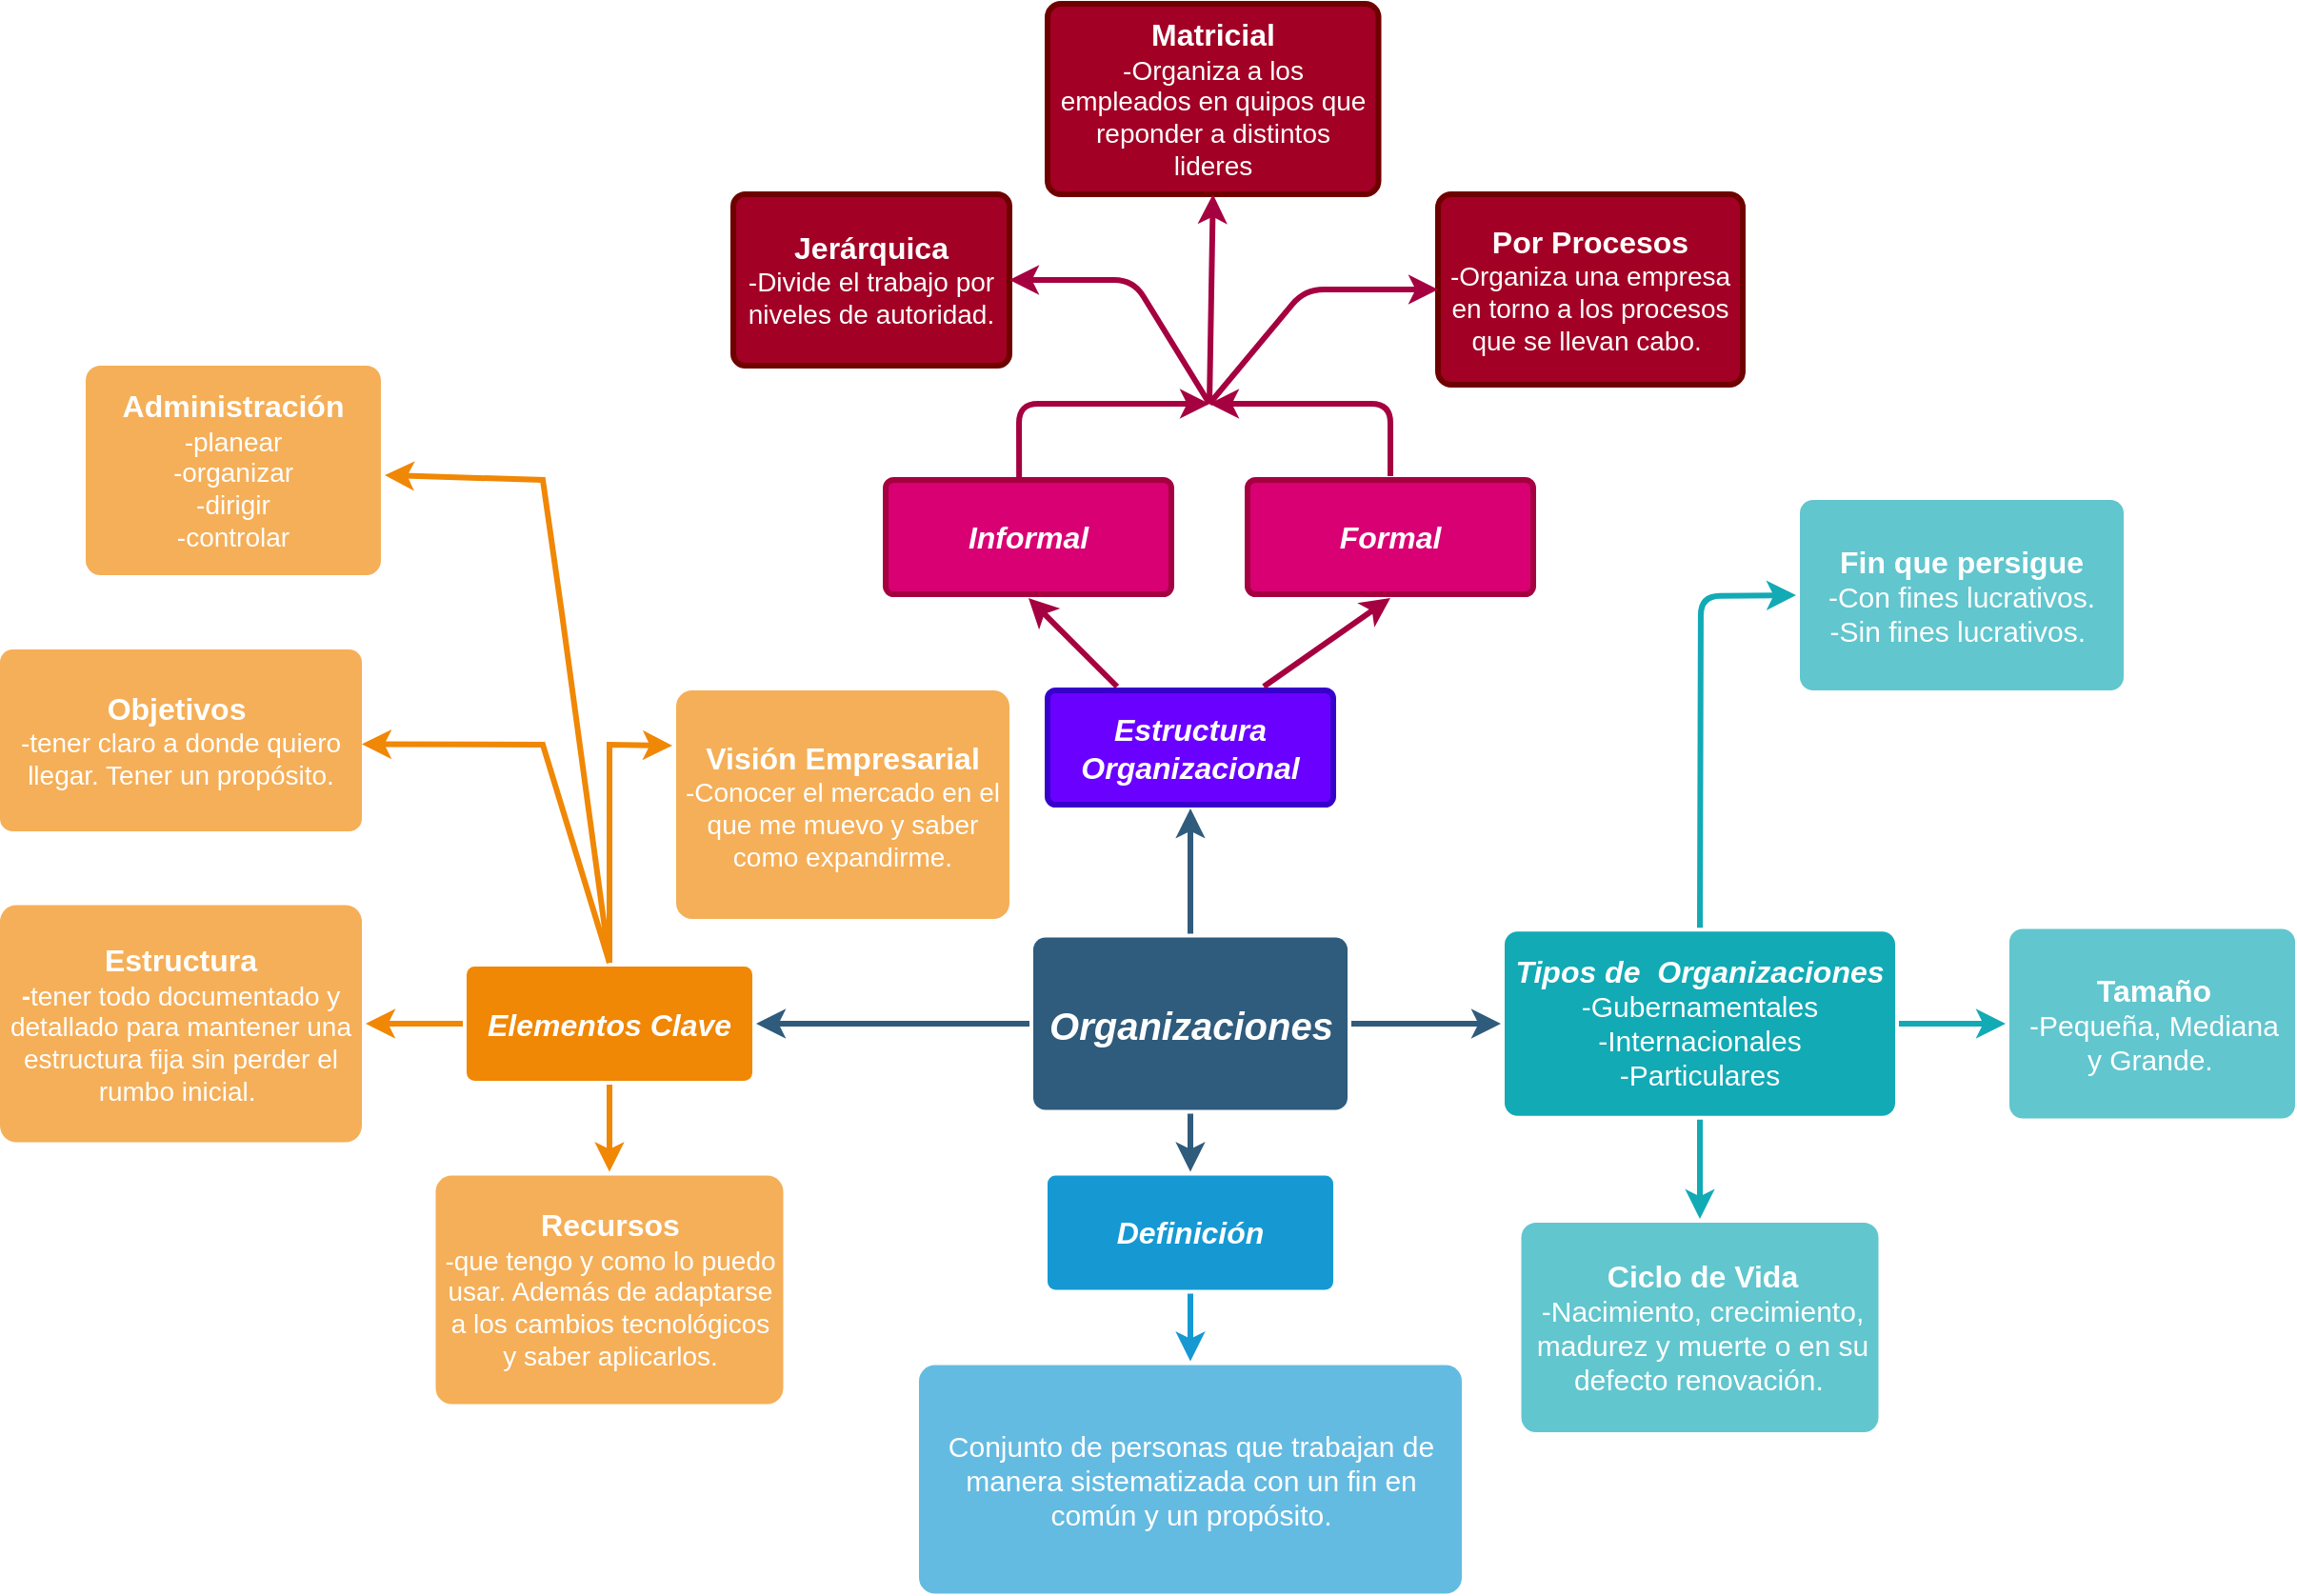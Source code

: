 <mxfile version="26.2.9">
  <diagram id="6a731a19-8d31-9384-78a2-239565b7b9f0" name="Page-1">
    <mxGraphModel dx="2801" dy="1776" grid="1" gridSize="10" guides="1" tooltips="1" connect="1" arrows="1" fold="1" page="1" pageScale="1" pageWidth="1169" pageHeight="827" background="none" math="0" shadow="0">
      <root>
        <mxCell id="0" />
        <mxCell id="1" parent="0" />
        <mxCell id="1745" value="" style="edgeStyle=none;rounded=0;jumpStyle=none;html=1;shadow=0;labelBackgroundColor=none;startArrow=none;startFill=0;endArrow=classic;endFill=1;jettySize=auto;orthogonalLoop=1;strokeColor=#2F5B7C;strokeWidth=3;fontFamily=Helvetica;fontSize=16;fontColor=#23445D;spacing=5;" parent="1" source="1749" target="1764" edge="1">
          <mxGeometry relative="1" as="geometry" />
        </mxCell>
        <mxCell id="1746" value="" style="edgeStyle=none;rounded=0;jumpStyle=none;html=1;shadow=0;labelBackgroundColor=none;startArrow=none;startFill=0;endArrow=classic;endFill=1;jettySize=auto;orthogonalLoop=1;strokeColor=#2F5B7C;strokeWidth=3;fontFamily=Helvetica;fontSize=16;fontColor=#23445D;spacing=5;" parent="1" source="1749" target="1771" edge="1">
          <mxGeometry relative="1" as="geometry" />
        </mxCell>
        <mxCell id="1747" value="" style="edgeStyle=none;rounded=0;jumpStyle=none;html=1;shadow=0;labelBackgroundColor=none;startArrow=none;startFill=0;endArrow=classic;endFill=1;jettySize=auto;orthogonalLoop=1;strokeColor=#2F5B7C;strokeWidth=3;fontFamily=Helvetica;fontSize=16;fontColor=#23445D;spacing=5;" parent="1" source="1749" target="1760" edge="1">
          <mxGeometry relative="1" as="geometry" />
        </mxCell>
        <mxCell id="1749" value="&lt;i&gt;&lt;font style=&quot;font-size: 20px;&quot;&gt;Organizaciones&lt;/font&gt;&lt;/i&gt;" style="rounded=1;whiteSpace=wrap;html=1;shadow=0;labelBackgroundColor=none;strokeColor=none;strokeWidth=3;fillColor=#2F5B7C;fontFamily=Helvetica;fontSize=16;fontColor=#FFFFFF;align=center;fontStyle=1;spacing=5;arcSize=7;perimeterSpacing=2;" parent="1" vertex="1">
          <mxGeometry x="487.5" y="370.25" width="165" height="90.5" as="geometry" />
        </mxCell>
        <mxCell id="1758" value="" style="edgeStyle=none;rounded=0;jumpStyle=none;html=1;shadow=0;labelBackgroundColor=none;startArrow=none;startFill=0;endArrow=classic;endFill=1;jettySize=auto;orthogonalLoop=1;strokeColor=#1699D3;strokeWidth=3;fontFamily=Helvetica;fontSize=14;fontColor=#FFFFFF;spacing=5;" parent="1" source="1760" target="1762" edge="1">
          <mxGeometry relative="1" as="geometry" />
        </mxCell>
        <mxCell id="1760" value="&lt;i&gt;&lt;font style=&quot;font-size: 16px;&quot;&gt;Definición&lt;/font&gt;&lt;/i&gt;" style="rounded=1;whiteSpace=wrap;html=1;shadow=0;labelBackgroundColor=none;strokeColor=none;strokeWidth=3;fillColor=#1699d3;fontFamily=Helvetica;fontSize=14;fontColor=#FFFFFF;align=center;spacing=5;fontStyle=1;arcSize=7;perimeterSpacing=2;" parent="1" vertex="1">
          <mxGeometry x="495" y="495.25" width="150" height="60" as="geometry" />
        </mxCell>
        <mxCell id="1762" value="&lt;font style=&quot;font-size: 15px;&quot;&gt;Conjunto de personas que trabajan de manera sistematizada con un fin en común y un propósito.&lt;/font&gt;" style="rounded=1;whiteSpace=wrap;html=1;shadow=0;labelBackgroundColor=none;strokeColor=none;strokeWidth=3;fillColor=#64bbe2;fontFamily=Helvetica;fontSize=14;fontColor=#FFFFFF;align=center;spacing=5;arcSize=7;perimeterSpacing=2;" parent="1" vertex="1">
          <mxGeometry x="427.5" y="594.75" width="285" height="120" as="geometry" />
        </mxCell>
        <mxCell id="1764" value="&lt;i&gt;&lt;font style=&quot;font-size: 16px;&quot;&gt;Elementos Clave&lt;/font&gt;&lt;/i&gt;" style="rounded=1;whiteSpace=wrap;html=1;shadow=0;labelBackgroundColor=none;strokeColor=none;strokeWidth=3;fillColor=#F08705;fontFamily=Helvetica;fontSize=14;fontColor=#FFFFFF;align=center;spacing=5;fontStyle=1;arcSize=7;perimeterSpacing=2;" parent="1" vertex="1">
          <mxGeometry x="190" y="385.5" width="150" height="60" as="geometry" />
        </mxCell>
        <mxCell id="1765" value="&lt;b&gt;&lt;font style=&quot;font-size: 16px;&quot;&gt;Administración&lt;/font&gt;&lt;/b&gt;&lt;div&gt;-planear&lt;/div&gt;&lt;div&gt;-organizar&lt;/div&gt;&lt;div&gt;-dirigir&lt;/div&gt;&lt;div&gt;-controlar&lt;/div&gt;" style="rounded=1;whiteSpace=wrap;html=1;shadow=0;labelBackgroundColor=none;strokeColor=none;strokeWidth=3;fillColor=#f5af58;fontFamily=Helvetica;fontSize=14;fontColor=#FFFFFF;align=center;spacing=5;arcSize=7;perimeterSpacing=2;" parent="1" vertex="1">
          <mxGeometry x="-10" y="70" width="155" height="110" as="geometry" />
        </mxCell>
        <mxCell id="1766" value="" style="edgeStyle=none;rounded=0;jumpStyle=none;html=1;shadow=0;labelBackgroundColor=none;startArrow=none;startFill=0;endArrow=classic;endFill=1;jettySize=auto;orthogonalLoop=1;strokeColor=#F08705;strokeWidth=3;fontFamily=Helvetica;fontSize=14;fontColor=#FFFFFF;spacing=5;exitX=0.5;exitY=0;exitDx=0;exitDy=0;" parent="1" source="1764" target="1765" edge="1">
          <mxGeometry relative="1" as="geometry">
            <Array as="points">
              <mxPoint x="240" y="200" />
              <mxPoint x="230" y="130" />
            </Array>
          </mxGeometry>
        </mxCell>
        <mxCell id="1767" value="&lt;b&gt;&lt;font style=&quot;font-size: 16px;&quot;&gt;Recursos&lt;/font&gt;&lt;/b&gt;&lt;div&gt;-que tengo y como lo puedo usar. Además de adaptarse a los cambios tecnológicos y saber aplicarlos.&lt;/div&gt;" style="rounded=1;whiteSpace=wrap;html=1;shadow=0;labelBackgroundColor=none;strokeColor=none;strokeWidth=3;fillColor=#f5af58;fontFamily=Helvetica;fontSize=14;fontColor=#FFFFFF;align=center;spacing=5;arcSize=7;perimeterSpacing=2;" parent="1" vertex="1">
          <mxGeometry x="173.75" y="495.25" width="182.5" height="120" as="geometry" />
        </mxCell>
        <mxCell id="1768" value="" style="edgeStyle=none;rounded=0;jumpStyle=none;html=1;shadow=0;labelBackgroundColor=none;startArrow=none;startFill=0;endArrow=classic;endFill=1;jettySize=auto;orthogonalLoop=1;strokeColor=#F08705;strokeWidth=3;fontFamily=Helvetica;fontSize=14;fontColor=#FFFFFF;spacing=5;" parent="1" source="1764" target="1767" edge="1">
          <mxGeometry relative="1" as="geometry" />
        </mxCell>
        <mxCell id="1769" value="&lt;b&gt;&lt;font style=&quot;font-size: 16px;&quot;&gt;Objetivos&amp;nbsp;&lt;/font&gt;&lt;/b&gt;&lt;div&gt;-tener claro a donde quiero llegar. Tener un propósito.&lt;/div&gt;" style="rounded=1;whiteSpace=wrap;html=1;shadow=0;labelBackgroundColor=none;strokeColor=none;strokeWidth=3;fillColor=#f5af58;fontFamily=Helvetica;fontSize=14;fontColor=#FFFFFF;align=center;spacing=5;arcSize=7;perimeterSpacing=2;" parent="1" vertex="1">
          <mxGeometry x="-55" y="219" width="190" height="95.5" as="geometry" />
        </mxCell>
        <mxCell id="1770" value="" style="edgeStyle=none;rounded=0;jumpStyle=none;html=1;shadow=0;labelBackgroundColor=none;startArrow=none;startFill=0;endArrow=classic;endFill=1;jettySize=auto;orthogonalLoop=1;strokeColor=#F08705;strokeWidth=3;fontFamily=Helvetica;fontSize=14;fontColor=#FFFFFF;spacing=5;entryX=1;entryY=0.5;entryDx=0;entryDy=0;exitX=0.5;exitY=0;exitDx=0;exitDy=0;" parent="1" source="1764" edge="1">
          <mxGeometry relative="1" as="geometry">
            <mxPoint x="260" y="380" as="sourcePoint" />
            <mxPoint x="135.0" y="268.75" as="targetPoint" />
            <Array as="points">
              <mxPoint x="230" y="269" />
            </Array>
          </mxGeometry>
        </mxCell>
        <mxCell id="1771" value="&lt;i&gt;&lt;font style=&quot;font-size: 16px;&quot;&gt;Tipos de&amp;nbsp; Organizaciones&lt;/font&gt;&lt;/i&gt;&lt;div&gt;&lt;div&gt;&lt;font style=&quot;font-weight: normal; font-size: 15px;&quot;&gt;-Gubernamentales&lt;/font&gt;&lt;/div&gt;&lt;div&gt;&lt;font style=&quot;font-weight: normal; font-size: 15px;&quot;&gt;-Internacionales&lt;/font&gt;&lt;/div&gt;&lt;/div&gt;&lt;div&gt;&lt;font style=&quot;font-weight: normal; font-size: 15px;&quot;&gt;-Particulares&lt;/font&gt;&lt;/div&gt;" style="rounded=1;whiteSpace=wrap;html=1;shadow=0;labelBackgroundColor=none;strokeColor=none;strokeWidth=3;fillColor=#12aab5;fontFamily=Helvetica;fontSize=14;fontColor=#FFFFFF;align=center;spacing=5;fontStyle=1;arcSize=7;perimeterSpacing=2;" parent="1" vertex="1">
          <mxGeometry x="735" y="367.12" width="205" height="96.75" as="geometry" />
        </mxCell>
        <mxCell id="1776" value="&lt;div style=&quot;text-align: center;&quot;&gt;&lt;span style=&quot;background-color: transparent; color: light-dark(rgb(255, 255, 255), rgb(18, 18, 18));&quot;&gt;&lt;b&gt;&lt;font style=&quot;font-size: 16px;&quot;&gt;Ciclo de Vida&lt;/font&gt;&lt;/b&gt;&lt;/span&gt;&lt;/div&gt;&lt;div style=&quot;text-align: center;&quot;&gt;&lt;font style=&quot;font-size: 15px;&quot;&gt;-Nacimiento, crecimiento, madurez y muerte o en su defecto renovación.&amp;nbsp;&lt;/font&gt;&lt;/div&gt;" style="rounded=1;whiteSpace=wrap;html=1;shadow=0;labelBackgroundColor=none;strokeColor=none;strokeWidth=3;fillColor=#61c6ce;fontFamily=Helvetica;fontSize=14;fontColor=#FFFFFF;align=left;spacing=5;fontStyle=0;arcSize=7;perimeterSpacing=2;" parent="1" vertex="1">
          <mxGeometry x="743.75" y="520" width="187.5" height="110" as="geometry" />
        </mxCell>
        <mxCell id="1777" value="" style="edgeStyle=none;rounded=1;jumpStyle=none;html=1;shadow=0;labelBackgroundColor=none;startArrow=none;startFill=0;jettySize=auto;orthogonalLoop=1;strokeColor=#12AAB5;strokeWidth=3;fontFamily=Helvetica;fontSize=14;fontColor=#FFFFFF;spacing=5;fontStyle=1;fillColor=#b0e3e6;" parent="1" source="1771" target="1776" edge="1">
          <mxGeometry relative="1" as="geometry" />
        </mxCell>
        <mxCell id="1778" value="&lt;b&gt;&lt;font style=&quot;font-size: 16px;&quot;&gt;&lt;i&gt;Estructura Organizacional&lt;/i&gt;&lt;/font&gt;&lt;/b&gt;" style="rounded=1;whiteSpace=wrap;html=1;shadow=0;labelBackgroundColor=none;strokeColor=#3700CC;strokeWidth=3;fillColor=#6a00ff;fontFamily=Helvetica;fontSize=14;fontColor=#ffffff;align=center;spacing=5;fontStyle=0;arcSize=7;perimeterSpacing=2;" parent="1" vertex="1">
          <mxGeometry x="495" y="240.5" width="150" height="60" as="geometry" />
        </mxCell>
        <mxCell id="2ArWXH6vpnP7hn2-1Gg6-1781" value="&lt;b&gt;&lt;font style=&quot;font-size: 16px;&quot;&gt;Estructura&lt;/font&gt;&lt;/b&gt;&lt;div&gt;&lt;b&gt;-&lt;/b&gt;tener todo documentado y detallado para mantener una estructura fija sin perder el rumbo inicial.&amp;nbsp;&lt;/div&gt;" style="rounded=1;whiteSpace=wrap;html=1;shadow=0;labelBackgroundColor=none;strokeColor=none;strokeWidth=3;fillColor=#f5af58;fontFamily=Helvetica;fontSize=14;fontColor=#FFFFFF;align=center;spacing=5;arcSize=7;perimeterSpacing=2;" parent="1" vertex="1">
          <mxGeometry x="-55" y="353.25" width="190" height="124.5" as="geometry" />
        </mxCell>
        <mxCell id="2ArWXH6vpnP7hn2-1Gg6-1782" value="" style="edgeStyle=none;rounded=0;jumpStyle=none;html=1;shadow=0;labelBackgroundColor=none;startArrow=none;startFill=0;endArrow=classic;endFill=1;jettySize=auto;orthogonalLoop=1;strokeColor=#F08705;strokeWidth=3;fontFamily=Helvetica;fontSize=14;fontColor=#FFFFFF;spacing=5;entryX=1;entryY=0.5;entryDx=0;entryDy=0;exitX=0;exitY=0.5;exitDx=0;exitDy=0;" parent="1" source="1764" target="2ArWXH6vpnP7hn2-1Gg6-1781" edge="1">
          <mxGeometry relative="1" as="geometry">
            <mxPoint x="190" y="427" as="sourcePoint" />
            <mxPoint x="133" y="350" as="targetPoint" />
          </mxGeometry>
        </mxCell>
        <mxCell id="2ArWXH6vpnP7hn2-1Gg6-1790" value="&lt;b&gt;&lt;font style=&quot;font-size: 16px;&quot;&gt;Matricial&lt;/font&gt;&lt;/b&gt;&lt;div&gt;-Organiza a los empleados en quipos que reponder a distintos lideres&lt;/div&gt;" style="whiteSpace=wrap;html=1;fontSize=14;fillColor=#a20025;strokeColor=#6F0000;fontColor=#ffffff;rounded=1;shadow=0;labelBackgroundColor=none;strokeWidth=3;spacing=5;fontStyle=0;arcSize=7;" parent="1" vertex="1">
          <mxGeometry x="495" y="-120" width="173.75" height="100" as="geometry" />
        </mxCell>
        <mxCell id="2ArWXH6vpnP7hn2-1Gg6-1792" value="&lt;b&gt;&lt;font style=&quot;font-size: 16px;&quot;&gt;Por Procesos&lt;/font&gt;&lt;/b&gt;&lt;div&gt;-Organiza una empresa en torno a los procesos que se llevan cabo.&amp;nbsp;&lt;/div&gt;" style="whiteSpace=wrap;html=1;fontSize=14;fillColor=#a20025;strokeColor=#6F0000;fontColor=#ffffff;rounded=1;shadow=0;labelBackgroundColor=none;strokeWidth=3;spacing=5;fontStyle=0;arcSize=7;" parent="1" vertex="1">
          <mxGeometry x="700" y="-20" width="160" height="100" as="geometry" />
        </mxCell>
        <mxCell id="2ArWXH6vpnP7hn2-1Gg6-1795" value="&lt;font style=&quot;font-size: 16px;&quot;&gt;&lt;b&gt;Jerárquica&lt;/b&gt;&lt;/font&gt;&lt;div&gt;-Divide el trabajo por niveles de autoridad.&lt;/div&gt;" style="whiteSpace=wrap;html=1;fontSize=14;fillColor=#a20025;strokeColor=#6F0000;fontColor=#ffffff;rounded=1;shadow=0;labelBackgroundColor=none;strokeWidth=3;spacing=5;fontStyle=0;arcSize=7;direction=west;" parent="1" vertex="1">
          <mxGeometry x="330" y="-20" width="145" height="90" as="geometry" />
        </mxCell>
        <mxCell id="2ArWXH6vpnP7hn2-1Gg6-1797" value="" style="edgeStyle=none;rounded=1;jumpStyle=none;html=1;shadow=0;labelBackgroundColor=none;startArrow=none;startFill=0;jettySize=auto;orthogonalLoop=1;strokeColor=#A50040;strokeWidth=3;fontFamily=Helvetica;fontSize=14;fontColor=#FFFFFF;spacing=5;fontStyle=1;fillColor=#d80073;entryX=0;entryY=0.5;entryDx=0;entryDy=0;" parent="1" target="2ArWXH6vpnP7hn2-1Gg6-1792" edge="1">
          <mxGeometry relative="1" as="geometry">
            <mxPoint x="580" y="90" as="sourcePoint" />
            <mxPoint x="675" y="225.5" as="targetPoint" />
            <Array as="points">
              <mxPoint x="630" y="30" />
            </Array>
          </mxGeometry>
        </mxCell>
        <mxCell id="2ArWXH6vpnP7hn2-1Gg6-1798" value="" style="edgeStyle=none;rounded=1;jumpStyle=none;html=1;shadow=0;labelBackgroundColor=none;startArrow=none;startFill=0;jettySize=auto;orthogonalLoop=1;strokeColor=#A50040;strokeWidth=3;fontFamily=Helvetica;fontSize=14;fontColor=#FFFFFF;spacing=5;fontStyle=1;fillColor=#d80073;entryX=0;entryY=0.5;entryDx=0;entryDy=0;" parent="1" target="2ArWXH6vpnP7hn2-1Gg6-1795" edge="1">
          <mxGeometry relative="1" as="geometry">
            <mxPoint x="580" y="90" as="sourcePoint" />
            <mxPoint x="465" y="231" as="targetPoint" />
            <Array as="points">
              <mxPoint x="540" y="25" />
            </Array>
          </mxGeometry>
        </mxCell>
        <mxCell id="2ArWXH6vpnP7hn2-1Gg6-1799" value="" style="edgeStyle=none;rounded=1;jumpStyle=none;html=1;shadow=0;labelBackgroundColor=none;startArrow=none;startFill=0;jettySize=auto;orthogonalLoop=1;strokeColor=#A50040;strokeWidth=3;fontFamily=Helvetica;fontSize=14;fontColor=#FFFFFF;spacing=5;fontStyle=1;fillColor=#d80073;entryX=0.5;entryY=1;entryDx=0;entryDy=0;" parent="1" target="2ArWXH6vpnP7hn2-1Gg6-1790" edge="1">
          <mxGeometry relative="1" as="geometry">
            <mxPoint x="580" y="90" as="sourcePoint" />
            <mxPoint x="445" y="120" as="targetPoint" />
          </mxGeometry>
        </mxCell>
        <mxCell id="2ArWXH6vpnP7hn2-1Gg6-1802" value="" style="edgeStyle=none;rounded=0;jumpStyle=none;html=1;shadow=0;labelBackgroundColor=none;startArrow=none;startFill=0;endArrow=classic;endFill=1;jettySize=auto;orthogonalLoop=1;strokeColor=#F08705;strokeWidth=3;fontFamily=Helvetica;fontSize=14;fontColor=#FFFFFF;spacing=5;exitX=0.5;exitY=0;exitDx=0;exitDy=0;entryX=0;entryY=0.25;entryDx=0;entryDy=0;" parent="1" source="1764" target="2ArWXH6vpnP7hn2-1Gg6-1803" edge="1">
          <mxGeometry relative="1" as="geometry">
            <mxPoint x="231" y="343.25" as="sourcePoint" />
            <mxPoint x="270" y="320" as="targetPoint" />
            <Array as="points">
              <mxPoint x="265" y="269" />
            </Array>
          </mxGeometry>
        </mxCell>
        <mxCell id="2ArWXH6vpnP7hn2-1Gg6-1803" value="&lt;div&gt;&lt;span style=&quot;font-size: 16px;&quot;&gt;&lt;b&gt;Visión Empresarial&lt;/b&gt;&lt;/span&gt;&lt;/div&gt;&lt;div&gt;-Conocer el mercado en el que me muevo y saber como expandirme.&lt;br&gt;&lt;/div&gt;" style="rounded=1;whiteSpace=wrap;html=1;shadow=0;labelBackgroundColor=none;strokeColor=none;strokeWidth=3;fillColor=#f5af58;fontFamily=Helvetica;fontSize=14;fontColor=#FFFFFF;align=center;spacing=5;arcSize=7;perimeterSpacing=2;" parent="1" vertex="1">
          <mxGeometry x="300" y="240.5" width="175" height="120" as="geometry" />
        </mxCell>
        <mxCell id="z38FCFQycfxZ6EL0BGBn-1779" value="&lt;div style=&quot;text-align: center;&quot;&gt;&lt;span style=&quot;background-color: transparent; color: light-dark(rgb(255, 255, 255), rgb(18, 18, 18));&quot;&gt;&lt;b&gt;&lt;font style=&quot;font-size: 16px;&quot;&gt;Tamaño&lt;/font&gt;&lt;/b&gt;&lt;/span&gt;&lt;/div&gt;&lt;div style=&quot;text-align: center;&quot;&gt;&lt;font style=&quot;font-size: 15px;&quot;&gt;-Pequeña, Mediana y Grande.&amp;nbsp;&lt;/font&gt;&lt;/div&gt;" style="rounded=1;whiteSpace=wrap;html=1;shadow=0;labelBackgroundColor=none;strokeColor=none;strokeWidth=3;fillColor=#61c6ce;fontFamily=Helvetica;fontSize=14;fontColor=#FFFFFF;align=left;spacing=5;fontStyle=0;arcSize=7;perimeterSpacing=2;" vertex="1" parent="1">
          <mxGeometry x="1000" y="365.75" width="150" height="99.5" as="geometry" />
        </mxCell>
        <mxCell id="z38FCFQycfxZ6EL0BGBn-1780" value="" style="edgeStyle=none;rounded=1;jumpStyle=none;html=1;shadow=0;labelBackgroundColor=none;startArrow=none;startFill=0;jettySize=auto;orthogonalLoop=1;strokeColor=#12AAB5;strokeWidth=3;fontFamily=Helvetica;fontSize=14;fontColor=#FFFFFF;spacing=5;fontStyle=1;fillColor=#b0e3e6;exitX=1;exitY=0.5;exitDx=0;exitDy=0;entryX=0;entryY=0.5;entryDx=0;entryDy=0;" edge="1" parent="1" source="1771" target="z38FCFQycfxZ6EL0BGBn-1779">
          <mxGeometry relative="1" as="geometry">
            <mxPoint x="1010" y="414" as="sourcePoint" />
            <mxPoint x="1010" y="472" as="targetPoint" />
          </mxGeometry>
        </mxCell>
        <mxCell id="z38FCFQycfxZ6EL0BGBn-1783" value="&lt;b&gt;&lt;font style=&quot;font-size: 16px;&quot;&gt;&lt;i&gt;Informal&lt;/i&gt;&lt;/font&gt;&lt;/b&gt;" style="rounded=1;whiteSpace=wrap;html=1;shadow=0;labelBackgroundColor=none;strokeColor=#A50040;strokeWidth=3;fillColor=#d80073;fontFamily=Helvetica;fontSize=14;fontColor=#ffffff;align=center;spacing=5;fontStyle=0;arcSize=7;perimeterSpacing=2;" vertex="1" parent="1">
          <mxGeometry x="410" y="130" width="150" height="60" as="geometry" />
        </mxCell>
        <mxCell id="z38FCFQycfxZ6EL0BGBn-1784" value="&lt;b&gt;&lt;font style=&quot;font-size: 16px;&quot;&gt;&lt;i&gt;Formal&lt;/i&gt;&lt;/font&gt;&lt;/b&gt;" style="rounded=1;whiteSpace=wrap;html=1;shadow=0;labelBackgroundColor=none;strokeColor=#A50040;strokeWidth=3;fillColor=#d80073;fontFamily=Helvetica;fontSize=14;fontColor=#ffffff;align=center;spacing=5;fontStyle=0;arcSize=7;perimeterSpacing=2;" vertex="1" parent="1">
          <mxGeometry x="600" y="130" width="150" height="60" as="geometry" />
        </mxCell>
        <mxCell id="z38FCFQycfxZ6EL0BGBn-1785" value="" style="edgeStyle=none;rounded=1;jumpStyle=none;html=1;shadow=0;labelBackgroundColor=none;startArrow=none;startFill=0;jettySize=auto;orthogonalLoop=1;strokeColor=#A50040;strokeWidth=3;fontFamily=Helvetica;fontSize=14;fontColor=#FFFFFF;spacing=5;fontStyle=1;fillColor=#d80073;entryX=0.5;entryY=1;entryDx=0;entryDy=0;exitX=0.25;exitY=0;exitDx=0;exitDy=0;" edge="1" parent="1" source="1778" target="z38FCFQycfxZ6EL0BGBn-1783">
          <mxGeometry relative="1" as="geometry">
            <mxPoint x="350" y="266.5" as="sourcePoint" />
            <mxPoint x="461" y="314.5" as="targetPoint" />
          </mxGeometry>
        </mxCell>
        <mxCell id="z38FCFQycfxZ6EL0BGBn-1786" value="" style="edgeStyle=none;rounded=1;jumpStyle=none;html=1;shadow=0;labelBackgroundColor=none;startArrow=none;startFill=0;jettySize=auto;orthogonalLoop=1;strokeColor=#A50040;strokeWidth=3;fontFamily=Helvetica;fontSize=14;fontColor=#FFFFFF;spacing=5;fontStyle=1;fillColor=#d80073;entryX=0.5;entryY=1;entryDx=0;entryDy=0;exitX=0.75;exitY=0;exitDx=0;exitDy=0;" edge="1" parent="1" source="1778" target="z38FCFQycfxZ6EL0BGBn-1784">
          <mxGeometry relative="1" as="geometry">
            <mxPoint x="670" y="246" as="sourcePoint" />
            <mxPoint x="781" y="294" as="targetPoint" />
            <Array as="points" />
          </mxGeometry>
        </mxCell>
        <mxCell id="z38FCFQycfxZ6EL0BGBn-1787" value="" style="edgeStyle=none;rounded=1;jumpStyle=none;html=1;shadow=0;labelBackgroundColor=none;startArrow=none;startFill=0;jettySize=auto;orthogonalLoop=1;strokeColor=#A50040;strokeWidth=3;fontFamily=Helvetica;fontSize=14;fontColor=#FFFFFF;spacing=5;fontStyle=1;fillColor=#d80073;exitX=0.468;exitY=0.031;exitDx=0;exitDy=0;exitPerimeter=0;" edge="1" parent="1" source="z38FCFQycfxZ6EL0BGBn-1783">
          <mxGeometry relative="1" as="geometry">
            <mxPoint x="580" y="90" as="sourcePoint" />
            <mxPoint x="580" y="90" as="targetPoint" />
            <Array as="points">
              <mxPoint x="480" y="90" />
            </Array>
          </mxGeometry>
        </mxCell>
        <mxCell id="z38FCFQycfxZ6EL0BGBn-1788" value="" style="edgeStyle=none;rounded=1;jumpStyle=none;html=1;shadow=0;labelBackgroundColor=none;startArrow=none;startFill=0;jettySize=auto;orthogonalLoop=1;strokeColor=#A50040;strokeWidth=3;fontFamily=Helvetica;fontSize=14;fontColor=#FFFFFF;spacing=5;fontStyle=1;fillColor=#d80073;exitX=0.5;exitY=0;exitDx=0;exitDy=0;" edge="1" parent="1" source="z38FCFQycfxZ6EL0BGBn-1784">
          <mxGeometry relative="1" as="geometry">
            <mxPoint x="715" y="252" as="sourcePoint" />
            <mxPoint x="580" y="90" as="targetPoint" />
            <Array as="points">
              <mxPoint x="675" y="90" />
            </Array>
          </mxGeometry>
        </mxCell>
        <mxCell id="z38FCFQycfxZ6EL0BGBn-1789" value="" style="edgeStyle=none;rounded=0;jumpStyle=none;html=1;shadow=0;labelBackgroundColor=none;startArrow=none;startFill=0;endArrow=classic;endFill=1;jettySize=auto;orthogonalLoop=1;strokeColor=#2F5B7C;strokeWidth=3;fontFamily=Helvetica;fontSize=16;fontColor=#23445D;spacing=5;exitX=0.5;exitY=0;exitDx=0;exitDy=0;entryX=0.5;entryY=1;entryDx=0;entryDy=0;" edge="1" parent="1" source="1749" target="1778">
          <mxGeometry relative="1" as="geometry">
            <mxPoint x="665" y="426" as="sourcePoint" />
            <mxPoint x="743" y="426" as="targetPoint" />
          </mxGeometry>
        </mxCell>
        <mxCell id="z38FCFQycfxZ6EL0BGBn-1790" value="&lt;div style=&quot;&quot;&gt;&lt;span style=&quot;background-color: transparent; color: light-dark(rgb(255, 255, 255), rgb(18, 18, 18));&quot;&gt;&lt;b&gt;&lt;font style=&quot;font-size: 16px;&quot;&gt;Fin que persigue&lt;/font&gt;&lt;/b&gt;&lt;/span&gt;&lt;/div&gt;&lt;div style=&quot;&quot;&gt;&lt;font style=&quot;font-size: 15px;&quot;&gt;-Con fines lucrativos.&lt;/font&gt;&lt;/div&gt;&lt;div style=&quot;&quot;&gt;&lt;font style=&quot;font-size: 15px;&quot;&gt;-Sin fines lucrativos.&amp;nbsp;&lt;/font&gt;&lt;/div&gt;" style="rounded=1;whiteSpace=wrap;html=1;shadow=0;labelBackgroundColor=none;strokeColor=none;strokeWidth=3;fillColor=#61c6ce;fontFamily=Helvetica;fontSize=14;fontColor=#FFFFFF;align=center;spacing=5;fontStyle=0;arcSize=7;perimeterSpacing=2;" vertex="1" parent="1">
          <mxGeometry x="890" y="140.5" width="170" height="100" as="geometry" />
        </mxCell>
        <mxCell id="z38FCFQycfxZ6EL0BGBn-1791" value="" style="edgeStyle=none;rounded=1;jumpStyle=none;html=1;shadow=0;labelBackgroundColor=none;startArrow=none;startFill=0;jettySize=auto;orthogonalLoop=1;strokeColor=#12AAB5;strokeWidth=3;fontFamily=Helvetica;fontSize=14;fontColor=#FFFFFF;spacing=5;fontStyle=1;fillColor=#b0e3e6;exitX=0.5;exitY=0;exitDx=0;exitDy=0;entryX=0;entryY=0.5;entryDx=0;entryDy=0;" edge="1" parent="1" source="1771" target="z38FCFQycfxZ6EL0BGBn-1790">
          <mxGeometry relative="1" as="geometry">
            <mxPoint x="815" y="234.75" as="sourcePoint" />
            <mxPoint x="860" y="234.75" as="targetPoint" />
            <Array as="points">
              <mxPoint x="838" y="191" />
            </Array>
          </mxGeometry>
        </mxCell>
      </root>
    </mxGraphModel>
  </diagram>
</mxfile>
